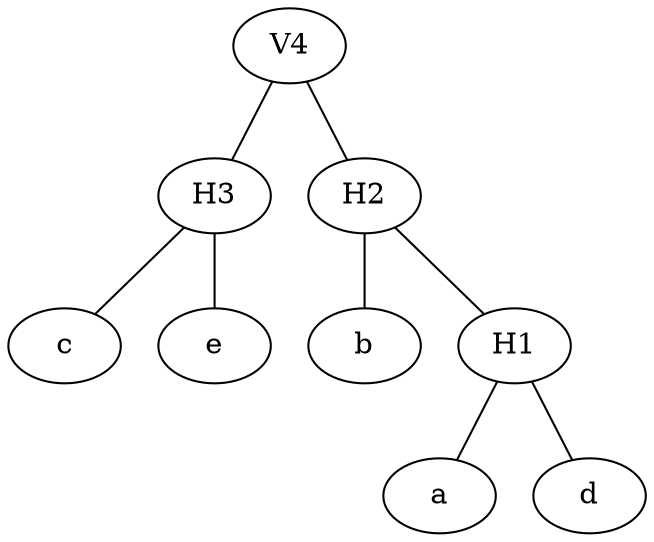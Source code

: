 graph {
	graph [ordering="out"];
	V4 -- H3;
	V4 -- H2;

	H3 -- c;
	H3 -- e;

	H2 -- b;
	H2 -- H1;

	H1 -- a;
	H1 -- d;
}
